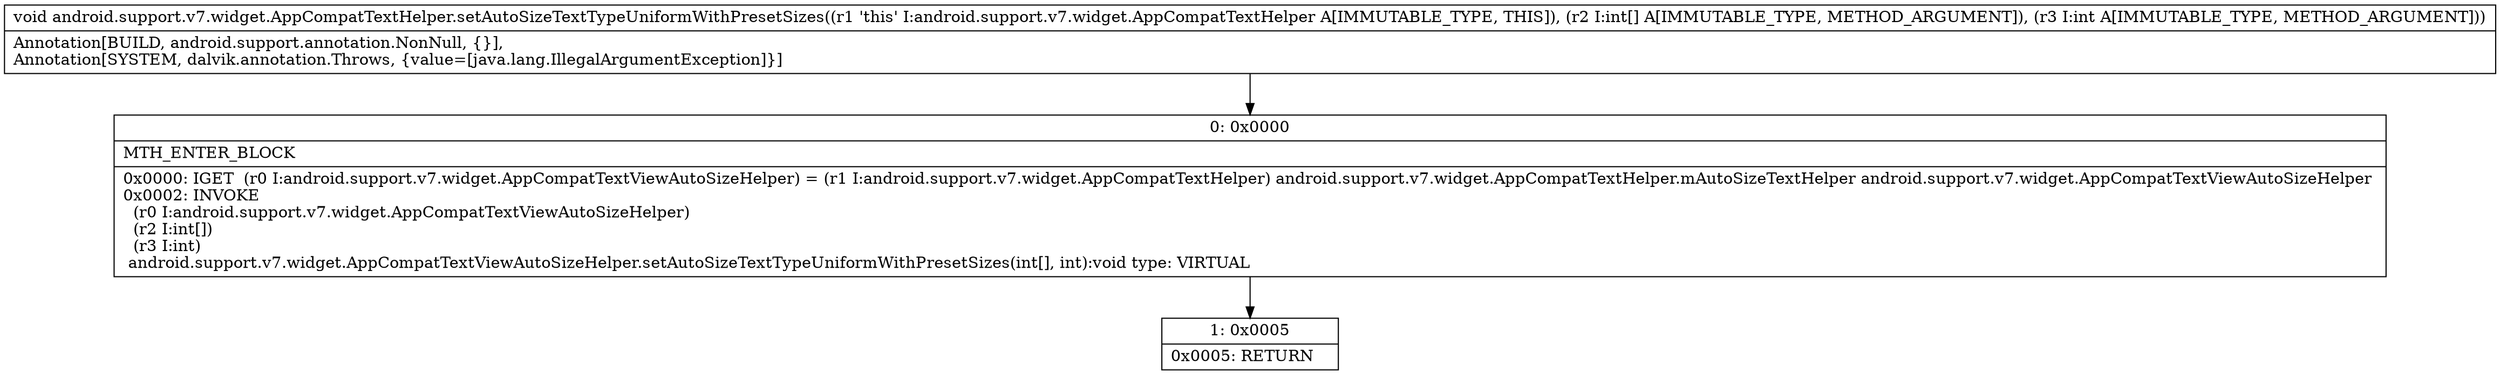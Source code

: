 digraph "CFG forandroid.support.v7.widget.AppCompatTextHelper.setAutoSizeTextTypeUniformWithPresetSizes([II)V" {
Node_0 [shape=record,label="{0\:\ 0x0000|MTH_ENTER_BLOCK\l|0x0000: IGET  (r0 I:android.support.v7.widget.AppCompatTextViewAutoSizeHelper) = (r1 I:android.support.v7.widget.AppCompatTextHelper) android.support.v7.widget.AppCompatTextHelper.mAutoSizeTextHelper android.support.v7.widget.AppCompatTextViewAutoSizeHelper \l0x0002: INVOKE  \l  (r0 I:android.support.v7.widget.AppCompatTextViewAutoSizeHelper)\l  (r2 I:int[])\l  (r3 I:int)\l android.support.v7.widget.AppCompatTextViewAutoSizeHelper.setAutoSizeTextTypeUniformWithPresetSizes(int[], int):void type: VIRTUAL \l}"];
Node_1 [shape=record,label="{1\:\ 0x0005|0x0005: RETURN   \l}"];
MethodNode[shape=record,label="{void android.support.v7.widget.AppCompatTextHelper.setAutoSizeTextTypeUniformWithPresetSizes((r1 'this' I:android.support.v7.widget.AppCompatTextHelper A[IMMUTABLE_TYPE, THIS]), (r2 I:int[] A[IMMUTABLE_TYPE, METHOD_ARGUMENT]), (r3 I:int A[IMMUTABLE_TYPE, METHOD_ARGUMENT]))  | Annotation[BUILD, android.support.annotation.NonNull, \{\}], \lAnnotation[SYSTEM, dalvik.annotation.Throws, \{value=[java.lang.IllegalArgumentException]\}]\l}"];
MethodNode -> Node_0;
Node_0 -> Node_1;
}

